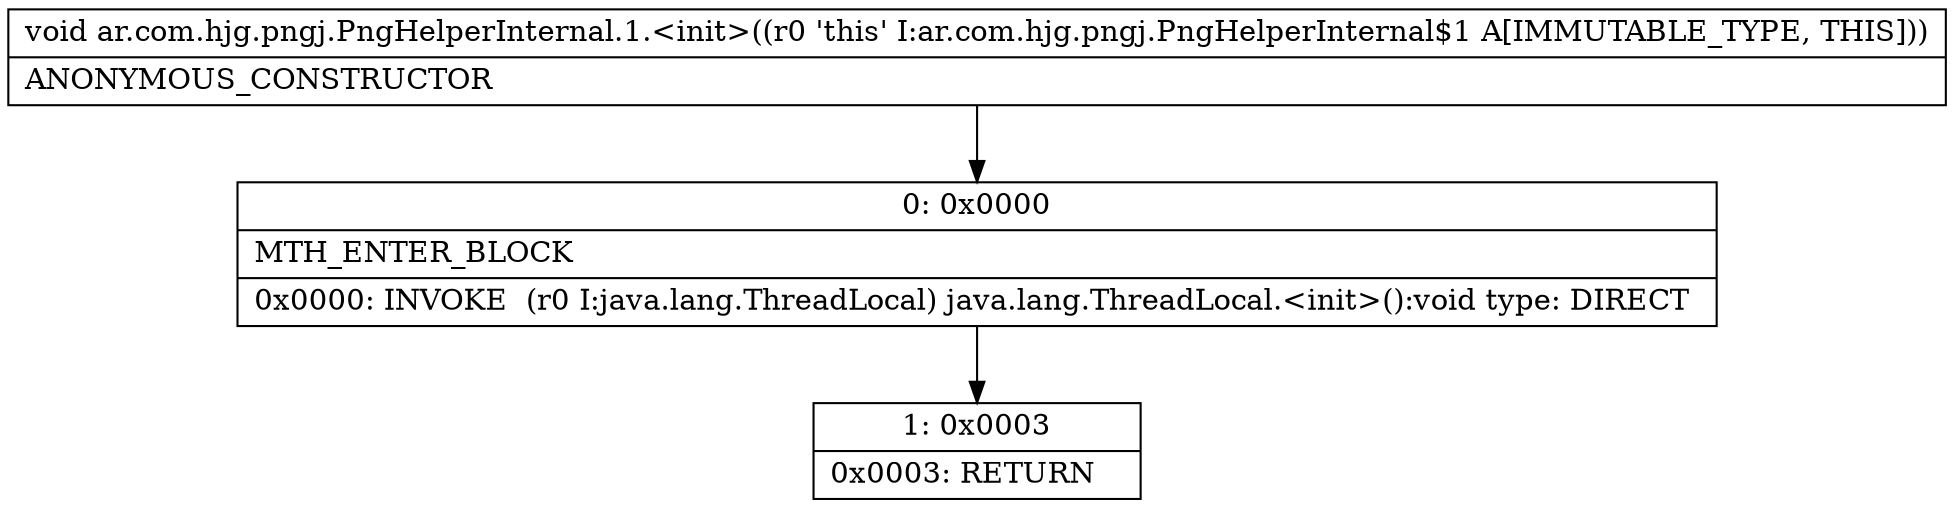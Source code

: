 digraph "CFG forar.com.hjg.pngj.PngHelperInternal.1.\<init\>()V" {
Node_0 [shape=record,label="{0\:\ 0x0000|MTH_ENTER_BLOCK\l|0x0000: INVOKE  (r0 I:java.lang.ThreadLocal) java.lang.ThreadLocal.\<init\>():void type: DIRECT \l}"];
Node_1 [shape=record,label="{1\:\ 0x0003|0x0003: RETURN   \l}"];
MethodNode[shape=record,label="{void ar.com.hjg.pngj.PngHelperInternal.1.\<init\>((r0 'this' I:ar.com.hjg.pngj.PngHelperInternal$1 A[IMMUTABLE_TYPE, THIS]))  | ANONYMOUS_CONSTRUCTOR\l}"];
MethodNode -> Node_0;
Node_0 -> Node_1;
}

